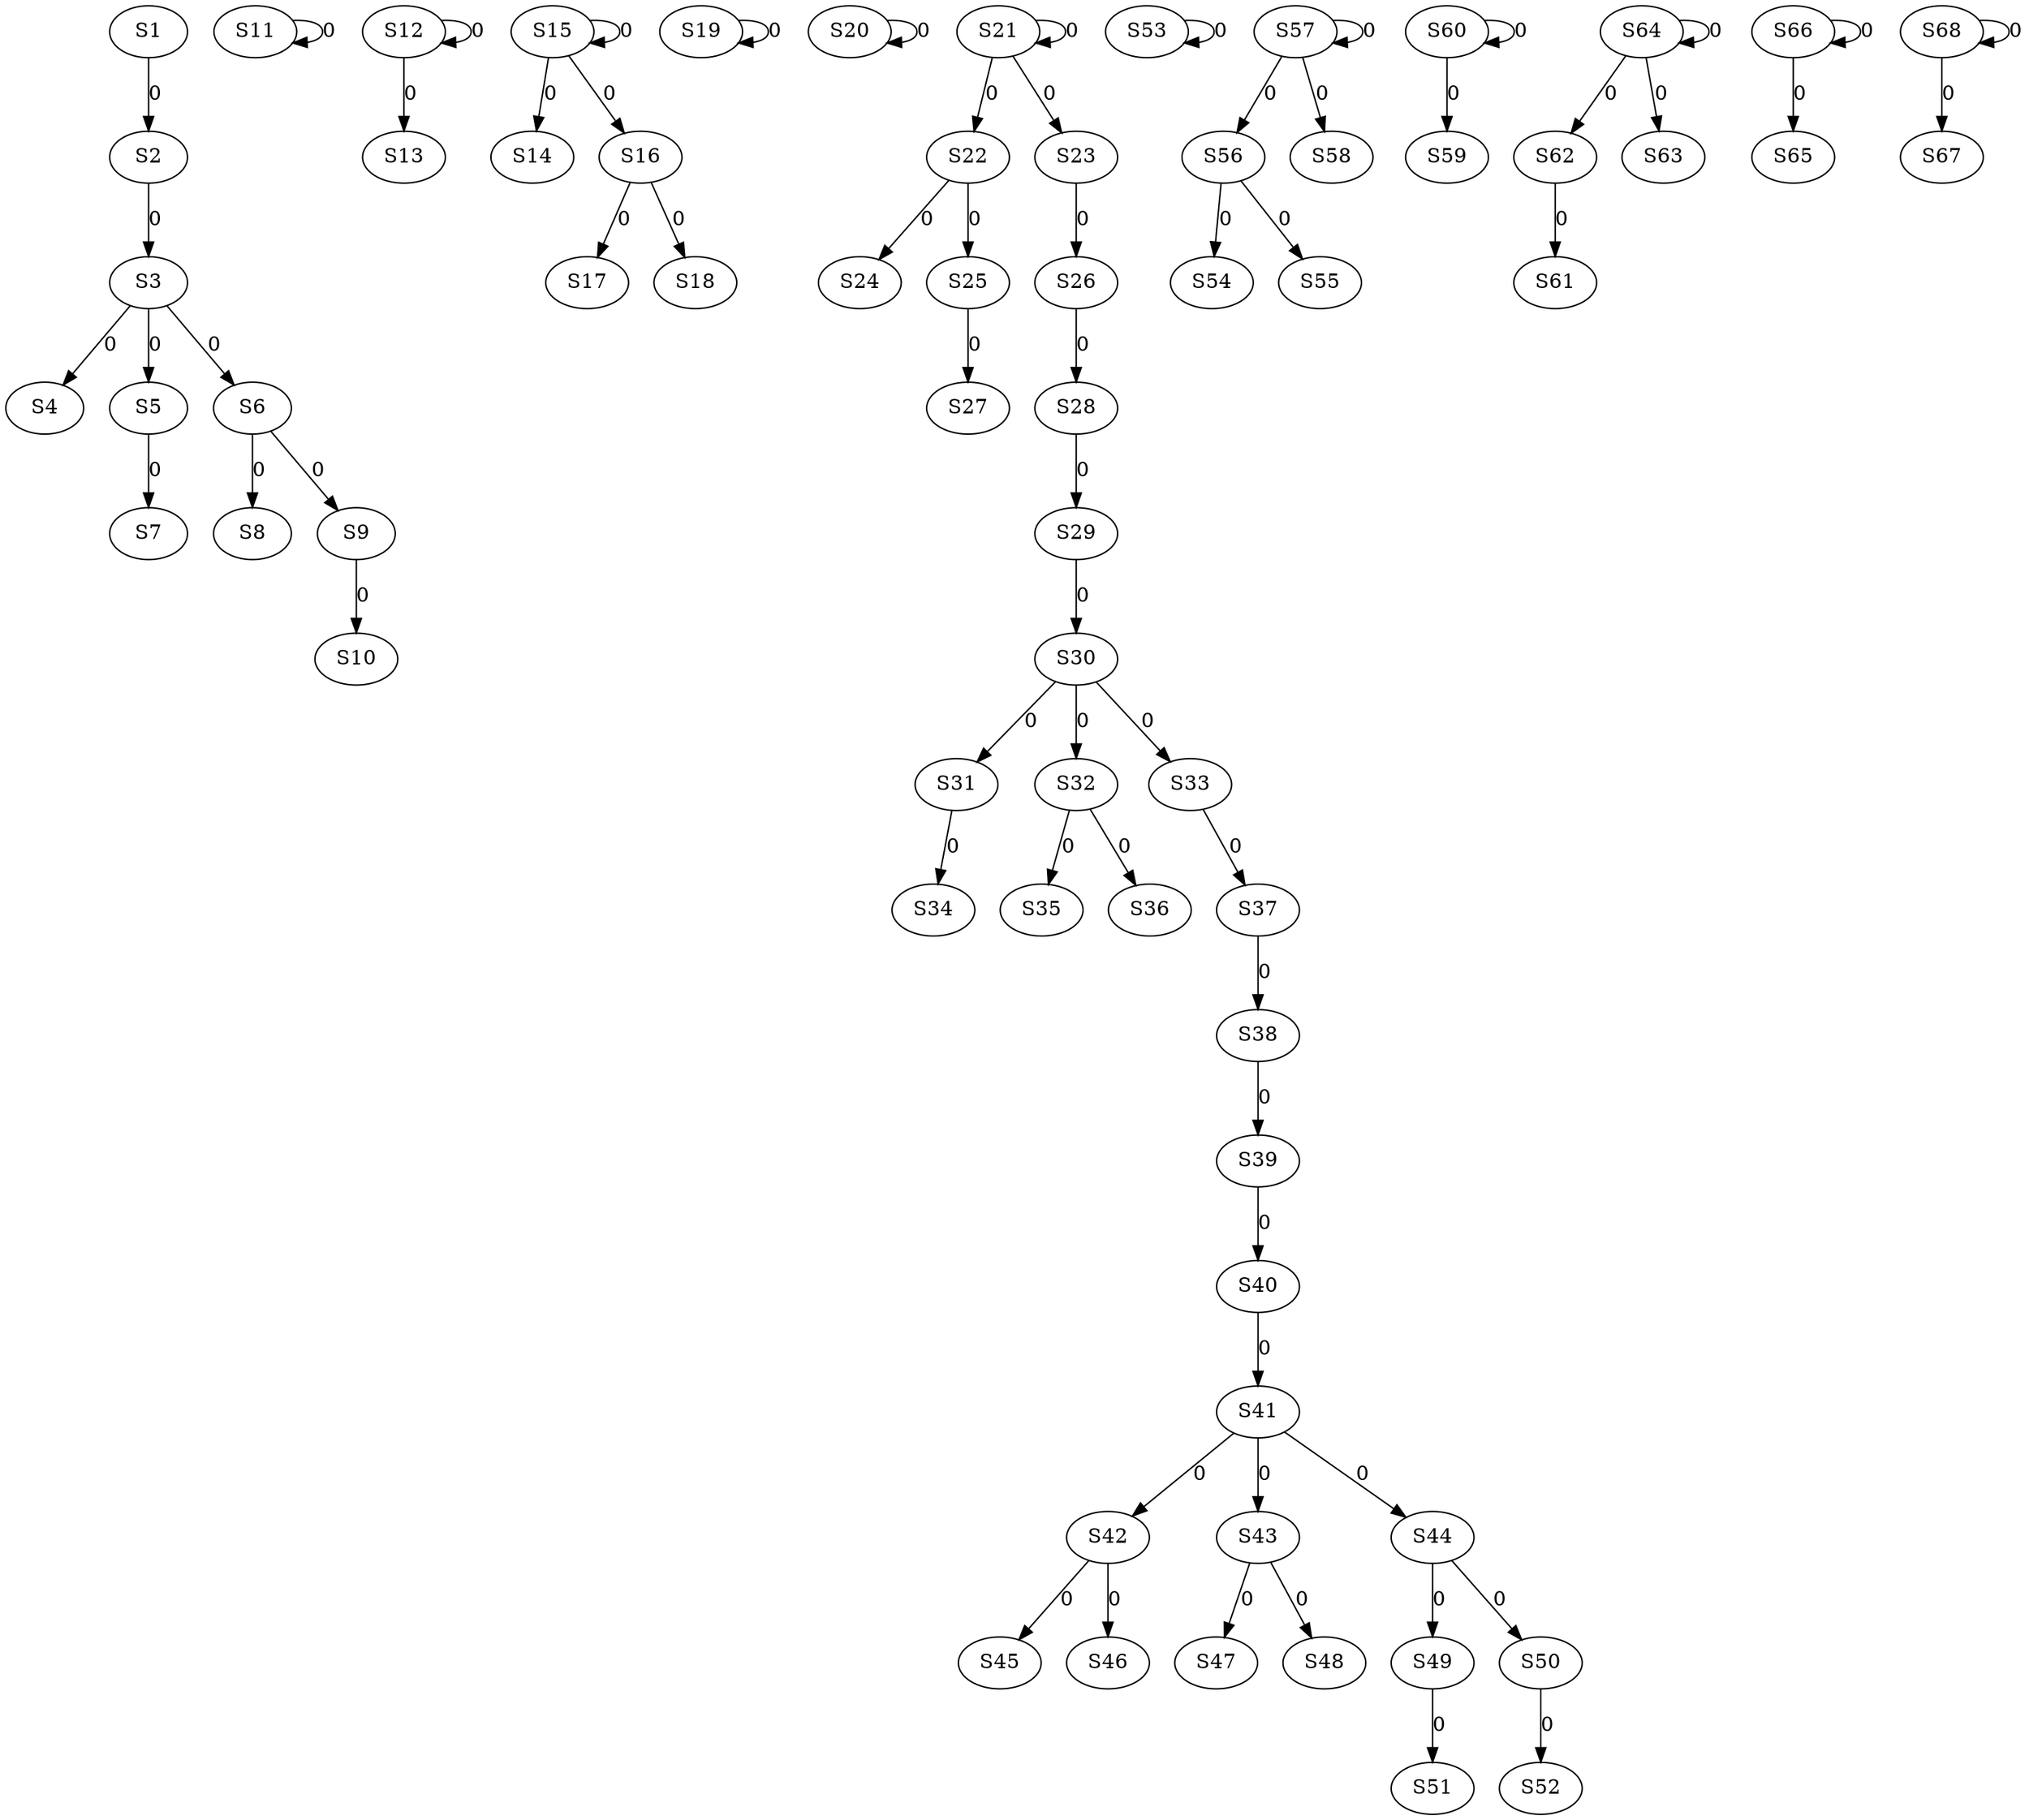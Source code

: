 strict digraph {
	S1 -> S2 [ label = 0 ];
	S2 -> S3 [ label = 0 ];
	S3 -> S4 [ label = 0 ];
	S3 -> S5 [ label = 0 ];
	S3 -> S6 [ label = 0 ];
	S5 -> S7 [ label = 0 ];
	S6 -> S8 [ label = 0 ];
	S6 -> S9 [ label = 0 ];
	S9 -> S10 [ label = 0 ];
	S11 -> S11 [ label = 0 ];
	S12 -> S12 [ label = 0 ];
	S12 -> S13 [ label = 0 ];
	S15 -> S14 [ label = 0 ];
	S15 -> S15 [ label = 0 ];
	S15 -> S16 [ label = 0 ];
	S16 -> S17 [ label = 0 ];
	S16 -> S18 [ label = 0 ];
	S19 -> S19 [ label = 0 ];
	S20 -> S20 [ label = 0 ];
	S21 -> S21 [ label = 0 ];
	S21 -> S22 [ label = 0 ];
	S21 -> S23 [ label = 0 ];
	S22 -> S24 [ label = 0 ];
	S22 -> S25 [ label = 0 ];
	S23 -> S26 [ label = 0 ];
	S25 -> S27 [ label = 0 ];
	S26 -> S28 [ label = 0 ];
	S28 -> S29 [ label = 0 ];
	S29 -> S30 [ label = 0 ];
	S30 -> S31 [ label = 0 ];
	S30 -> S32 [ label = 0 ];
	S30 -> S33 [ label = 0 ];
	S31 -> S34 [ label = 0 ];
	S32 -> S35 [ label = 0 ];
	S32 -> S36 [ label = 0 ];
	S33 -> S37 [ label = 0 ];
	S37 -> S38 [ label = 0 ];
	S38 -> S39 [ label = 0 ];
	S39 -> S40 [ label = 0 ];
	S40 -> S41 [ label = 0 ];
	S41 -> S42 [ label = 0 ];
	S41 -> S43 [ label = 0 ];
	S41 -> S44 [ label = 0 ];
	S42 -> S45 [ label = 0 ];
	S42 -> S46 [ label = 0 ];
	S43 -> S47 [ label = 0 ];
	S43 -> S48 [ label = 0 ];
	S44 -> S49 [ label = 0 ];
	S44 -> S50 [ label = 0 ];
	S49 -> S51 [ label = 0 ];
	S50 -> S52 [ label = 0 ];
	S53 -> S53 [ label = 0 ];
	S56 -> S54 [ label = 0 ];
	S56 -> S55 [ label = 0 ];
	S57 -> S56 [ label = 0 ];
	S57 -> S57 [ label = 0 ];
	S57 -> S58 [ label = 0 ];
	S60 -> S59 [ label = 0 ];
	S60 -> S60 [ label = 0 ];
	S62 -> S61 [ label = 0 ];
	S64 -> S62 [ label = 0 ];
	S64 -> S63 [ label = 0 ];
	S64 -> S64 [ label = 0 ];
	S66 -> S65 [ label = 0 ];
	S66 -> S66 [ label = 0 ];
	S68 -> S67 [ label = 0 ];
	S68 -> S68 [ label = 0 ];
}